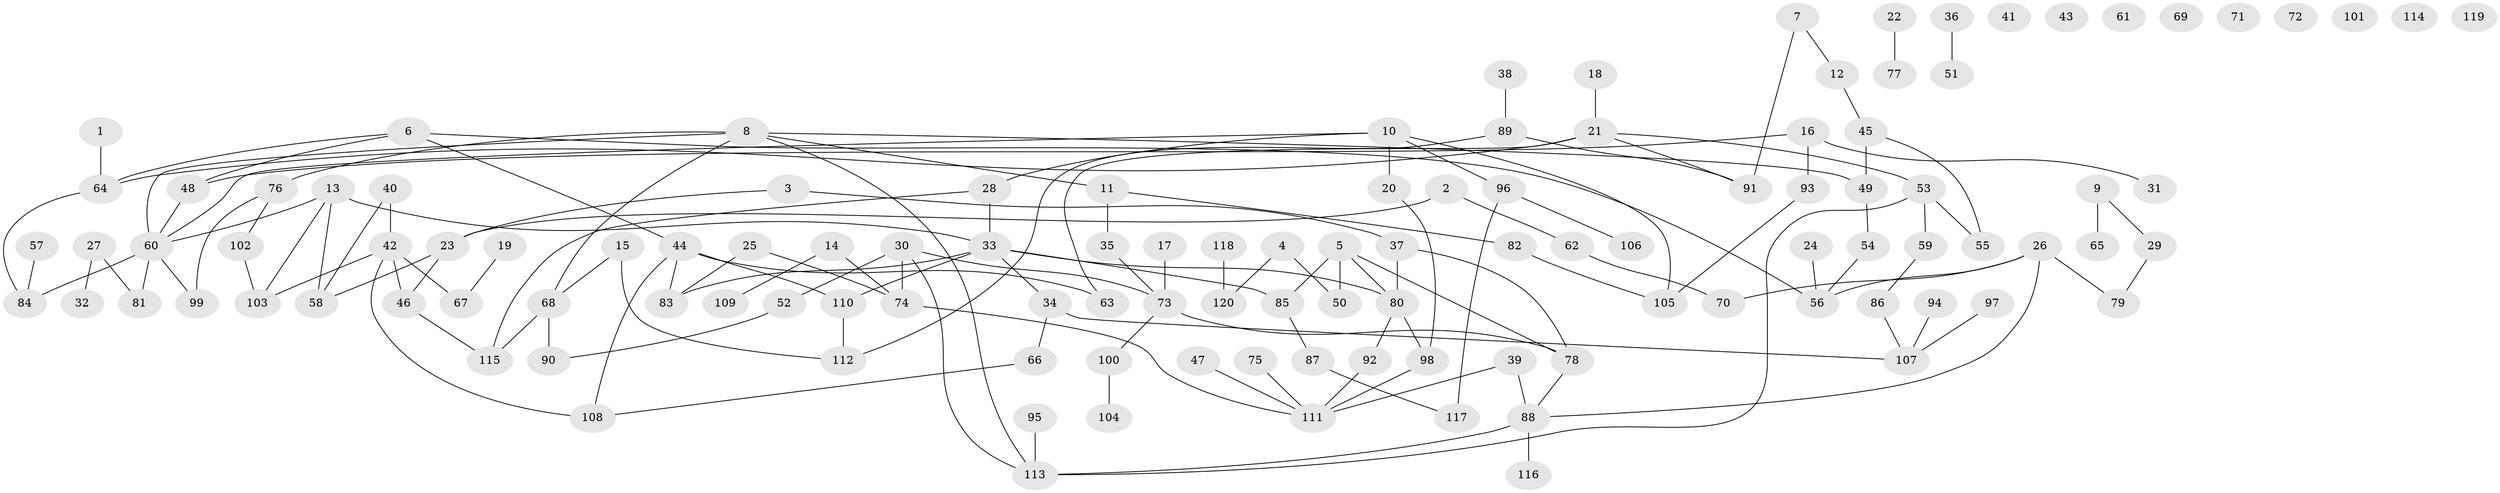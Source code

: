 // coarse degree distribution, {1: 0.18421052631578946, 2: 0.2631578947368421, 3: 0.15789473684210525, 6: 0.06578947368421052, 5: 0.06578947368421052, 9: 0.013157894736842105, 4: 0.07894736842105263, 7: 0.02631578947368421, 0: 0.13157894736842105, 10: 0.013157894736842105}
// Generated by graph-tools (version 1.1) at 2025/23/03/03/25 07:23:28]
// undirected, 120 vertices, 145 edges
graph export_dot {
graph [start="1"]
  node [color=gray90,style=filled];
  1;
  2;
  3;
  4;
  5;
  6;
  7;
  8;
  9;
  10;
  11;
  12;
  13;
  14;
  15;
  16;
  17;
  18;
  19;
  20;
  21;
  22;
  23;
  24;
  25;
  26;
  27;
  28;
  29;
  30;
  31;
  32;
  33;
  34;
  35;
  36;
  37;
  38;
  39;
  40;
  41;
  42;
  43;
  44;
  45;
  46;
  47;
  48;
  49;
  50;
  51;
  52;
  53;
  54;
  55;
  56;
  57;
  58;
  59;
  60;
  61;
  62;
  63;
  64;
  65;
  66;
  67;
  68;
  69;
  70;
  71;
  72;
  73;
  74;
  75;
  76;
  77;
  78;
  79;
  80;
  81;
  82;
  83;
  84;
  85;
  86;
  87;
  88;
  89;
  90;
  91;
  92;
  93;
  94;
  95;
  96;
  97;
  98;
  99;
  100;
  101;
  102;
  103;
  104;
  105;
  106;
  107;
  108;
  109;
  110;
  111;
  112;
  113;
  114;
  115;
  116;
  117;
  118;
  119;
  120;
  1 -- 64;
  2 -- 23;
  2 -- 62;
  3 -- 23;
  3 -- 37;
  4 -- 50;
  4 -- 120;
  5 -- 50;
  5 -- 78;
  5 -- 80;
  5 -- 85;
  6 -- 44;
  6 -- 48;
  6 -- 56;
  6 -- 64;
  7 -- 12;
  7 -- 91;
  8 -- 11;
  8 -- 49;
  8 -- 60;
  8 -- 68;
  8 -- 76;
  8 -- 113;
  9 -- 29;
  9 -- 65;
  10 -- 20;
  10 -- 28;
  10 -- 60;
  10 -- 96;
  10 -- 105;
  11 -- 35;
  11 -- 82;
  12 -- 45;
  13 -- 33;
  13 -- 58;
  13 -- 60;
  13 -- 103;
  14 -- 74;
  14 -- 109;
  15 -- 68;
  15 -- 112;
  16 -- 31;
  16 -- 48;
  16 -- 93;
  17 -- 73;
  18 -- 21;
  19 -- 67;
  20 -- 98;
  21 -- 53;
  21 -- 63;
  21 -- 64;
  21 -- 91;
  22 -- 77;
  23 -- 46;
  23 -- 58;
  24 -- 56;
  25 -- 74;
  25 -- 83;
  26 -- 56;
  26 -- 70;
  26 -- 79;
  26 -- 88;
  27 -- 32;
  27 -- 81;
  28 -- 33;
  28 -- 115;
  29 -- 79;
  30 -- 52;
  30 -- 73;
  30 -- 74;
  30 -- 113;
  33 -- 34;
  33 -- 80;
  33 -- 83;
  33 -- 85;
  33 -- 110;
  34 -- 66;
  34 -- 107;
  35 -- 73;
  36 -- 51;
  37 -- 78;
  37 -- 80;
  38 -- 89;
  39 -- 88;
  39 -- 111;
  40 -- 42;
  40 -- 58;
  42 -- 46;
  42 -- 67;
  42 -- 103;
  42 -- 108;
  44 -- 63;
  44 -- 83;
  44 -- 108;
  44 -- 110;
  45 -- 49;
  45 -- 55;
  46 -- 115;
  47 -- 111;
  48 -- 60;
  49 -- 54;
  52 -- 90;
  53 -- 55;
  53 -- 59;
  53 -- 113;
  54 -- 56;
  57 -- 84;
  59 -- 86;
  60 -- 81;
  60 -- 84;
  60 -- 99;
  62 -- 70;
  64 -- 84;
  66 -- 108;
  68 -- 90;
  68 -- 115;
  73 -- 78;
  73 -- 100;
  74 -- 111;
  75 -- 111;
  76 -- 99;
  76 -- 102;
  78 -- 88;
  80 -- 92;
  80 -- 98;
  82 -- 105;
  85 -- 87;
  86 -- 107;
  87 -- 117;
  88 -- 113;
  88 -- 116;
  89 -- 91;
  89 -- 112;
  92 -- 111;
  93 -- 105;
  94 -- 107;
  95 -- 113;
  96 -- 106;
  96 -- 117;
  97 -- 107;
  98 -- 111;
  100 -- 104;
  102 -- 103;
  110 -- 112;
  118 -- 120;
}
